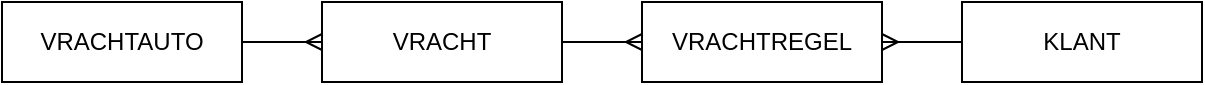 <mxfile version="14.6.13" type="device"><diagram id="Azm2b8-4aX2uKpOZJ5hR" name="Page-1"><mxGraphModel dx="1086" dy="806" grid="1" gridSize="10" guides="1" tooltips="1" connect="1" arrows="1" fold="1" page="1" pageScale="1" pageWidth="827" pageHeight="1169" math="0" shadow="0"><root><mxCell id="0"/><mxCell id="1" parent="0"/><mxCell id="E37uCoIvakXloeQWZm7p-3" value="" style="edgeStyle=orthogonalEdgeStyle;rounded=0;orthogonalLoop=1;jettySize=auto;html=1;endArrow=ERmany;endFill=0;" parent="1" source="E37uCoIvakXloeQWZm7p-1" target="E37uCoIvakXloeQWZm7p-2" edge="1"><mxGeometry relative="1" as="geometry"/></mxCell><mxCell id="E37uCoIvakXloeQWZm7p-1" value="VRACHTAUTO" style="rounded=0;whiteSpace=wrap;html=1;" parent="1" vertex="1"><mxGeometry x="40" y="40" width="120" height="40" as="geometry"/></mxCell><mxCell id="CiyVPl-cJanHvGMrFV6I-2" value="" style="edgeStyle=orthogonalEdgeStyle;rounded=0;orthogonalLoop=1;jettySize=auto;html=1;startArrow=none;startFill=0;endArrow=ERmany;endFill=0;" edge="1" parent="1" source="E37uCoIvakXloeQWZm7p-2" target="CiyVPl-cJanHvGMrFV6I-1"><mxGeometry relative="1" as="geometry"/></mxCell><mxCell id="E37uCoIvakXloeQWZm7p-2" value="VRACHT" style="rounded=0;whiteSpace=wrap;html=1;" parent="1" vertex="1"><mxGeometry x="200" y="40" width="120" height="40" as="geometry"/></mxCell><mxCell id="CiyVPl-cJanHvGMrFV6I-4" value="" style="edgeStyle=orthogonalEdgeStyle;rounded=0;orthogonalLoop=1;jettySize=auto;html=1;startArrow=ERmany;startFill=0;endArrow=none;endFill=0;" edge="1" parent="1" source="CiyVPl-cJanHvGMrFV6I-1" target="CiyVPl-cJanHvGMrFV6I-3"><mxGeometry relative="1" as="geometry"/></mxCell><mxCell id="CiyVPl-cJanHvGMrFV6I-1" value="VRACHTREGEL" style="rounded=0;whiteSpace=wrap;html=1;" vertex="1" parent="1"><mxGeometry x="360" y="40" width="120" height="40" as="geometry"/></mxCell><mxCell id="CiyVPl-cJanHvGMrFV6I-3" value="KLANT" style="rounded=0;whiteSpace=wrap;html=1;" vertex="1" parent="1"><mxGeometry x="520" y="40" width="120" height="40" as="geometry"/></mxCell></root></mxGraphModel></diagram></mxfile>